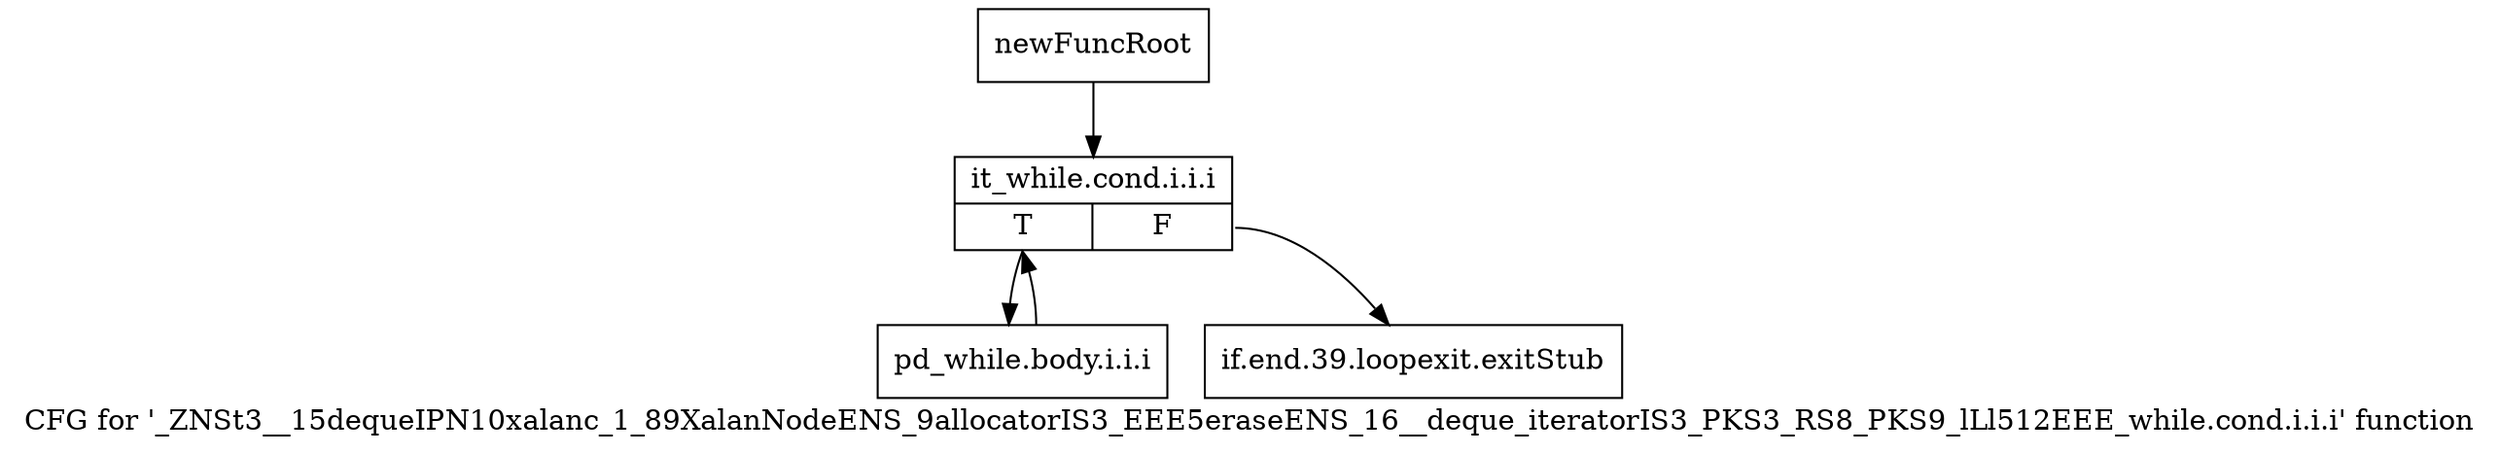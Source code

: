 digraph "CFG for '_ZNSt3__15dequeIPN10xalanc_1_89XalanNodeENS_9allocatorIS3_EEE5eraseENS_16__deque_iteratorIS3_PKS3_RS8_PKS9_lLl512EEE_while.cond.i.i.i' function" {
	label="CFG for '_ZNSt3__15dequeIPN10xalanc_1_89XalanNodeENS_9allocatorIS3_EEE5eraseENS_16__deque_iteratorIS3_PKS3_RS8_PKS9_lLl512EEE_while.cond.i.i.i' function";

	Node0x84cf2a0 [shape=record,label="{newFuncRoot}"];
	Node0x84cf2a0 -> Node0x84ccd30;
	Node0x84ccce0 [shape=record,label="{if.end.39.loopexit.exitStub}"];
	Node0x84ccd30 [shape=record,label="{it_while.cond.i.i.i|{<s0>T|<s1>F}}"];
	Node0x84ccd30:s0 -> Node0x84ccd80;
	Node0x84ccd30:s1 -> Node0x84ccce0;
	Node0x84ccd80 [shape=record,label="{pd_while.body.i.i.i}"];
	Node0x84ccd80 -> Node0x84ccd30;
}
